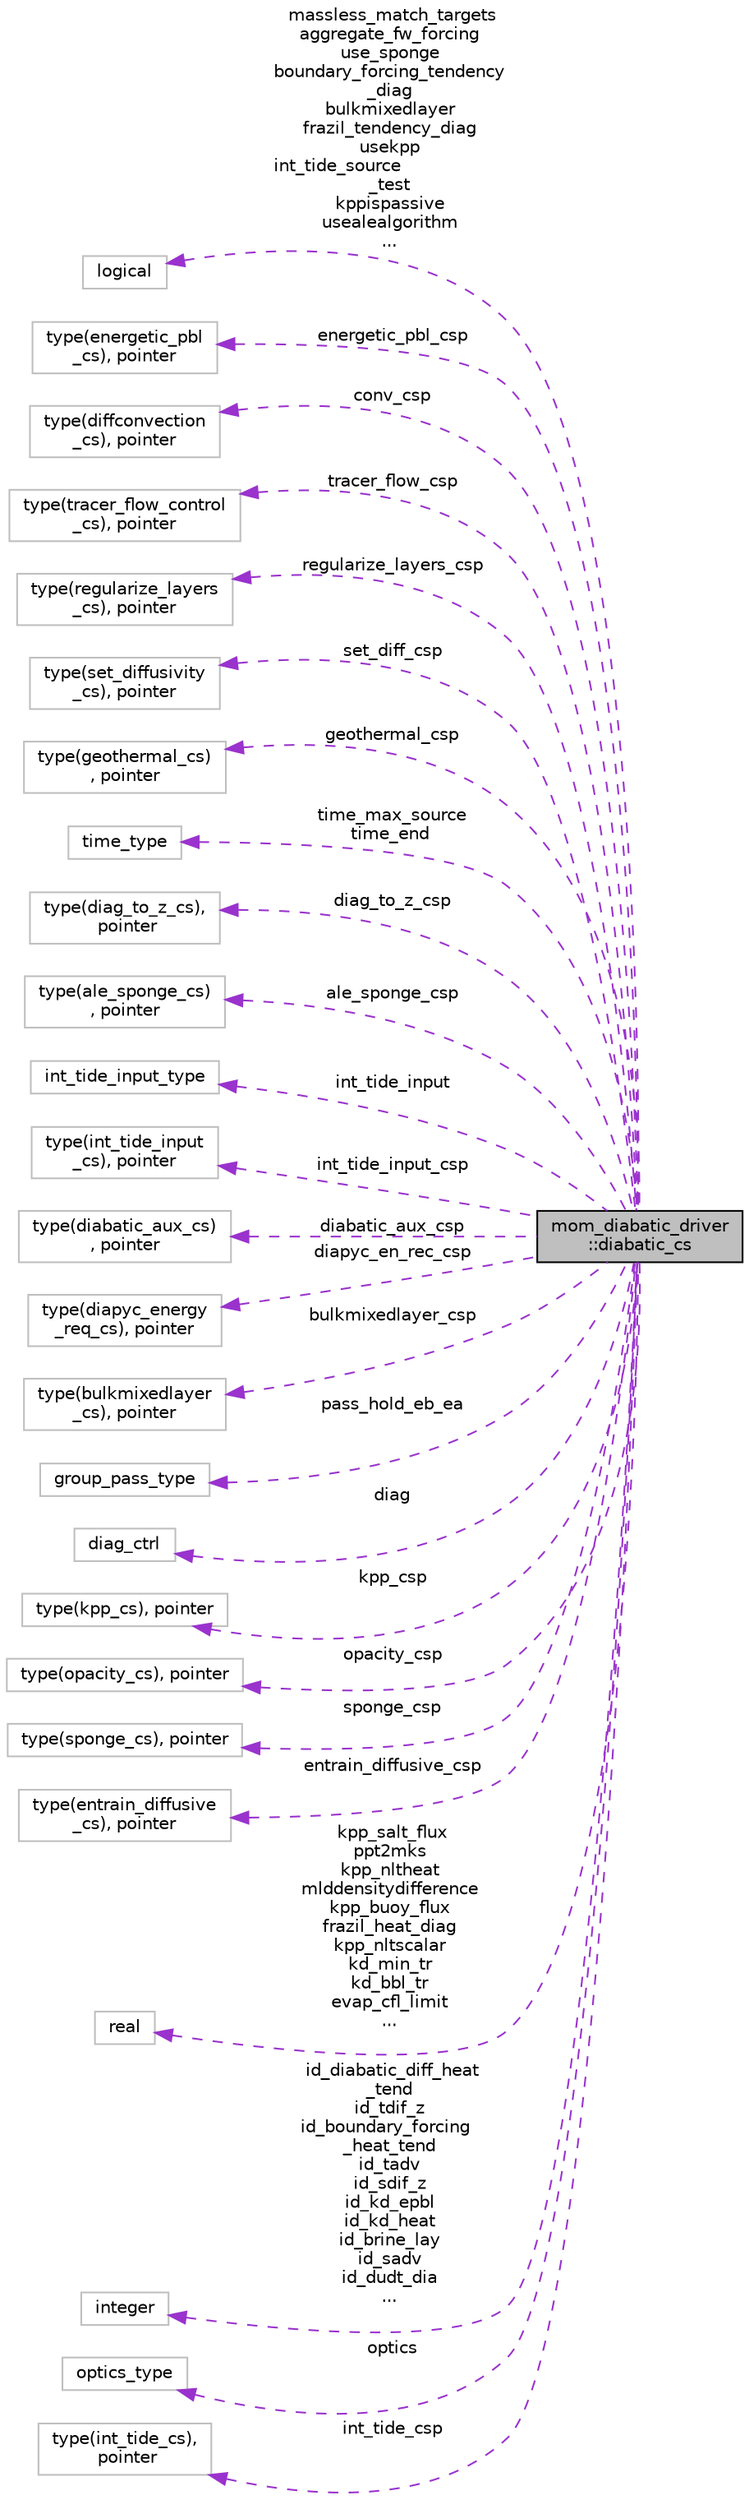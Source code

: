 digraph "mom_diabatic_driver::diabatic_cs"
{
 // INTERACTIVE_SVG=YES
  edge [fontname="Helvetica",fontsize="10",labelfontname="Helvetica",labelfontsize="10"];
  node [fontname="Helvetica",fontsize="10",shape=record];
  rankdir="LR";
  Node1 [label="mom_diabatic_driver\l::diabatic_cs",height=0.2,width=0.4,color="black", fillcolor="grey75", style="filled", fontcolor="black"];
  Node2 -> Node1 [dir="back",color="darkorchid3",fontsize="10",style="dashed",label=" massless_match_targets\naggregate_fw_forcing\nuse_sponge\nboundary_forcing_tendency\l_diag\nbulkmixedlayer\nfrazil_tendency_diag\nusekpp\nint_tide_source\l_test\nkppispassive\nusealealgorithm\n..." ,fontname="Helvetica"];
  Node2 [label="logical",height=0.2,width=0.4,color="grey75", fillcolor="white", style="filled"];
  Node3 -> Node1 [dir="back",color="darkorchid3",fontsize="10",style="dashed",label=" energetic_pbl_csp" ,fontname="Helvetica"];
  Node3 [label="type(energetic_pbl\l_cs), pointer",height=0.2,width=0.4,color="grey75", fillcolor="white", style="filled"];
  Node4 -> Node1 [dir="back",color="darkorchid3",fontsize="10",style="dashed",label=" conv_csp" ,fontname="Helvetica"];
  Node4 [label="type(diffconvection\l_cs), pointer",height=0.2,width=0.4,color="grey75", fillcolor="white", style="filled"];
  Node5 -> Node1 [dir="back",color="darkorchid3",fontsize="10",style="dashed",label=" tracer_flow_csp" ,fontname="Helvetica"];
  Node5 [label="type(tracer_flow_control\l_cs), pointer",height=0.2,width=0.4,color="grey75", fillcolor="white", style="filled"];
  Node6 -> Node1 [dir="back",color="darkorchid3",fontsize="10",style="dashed",label=" regularize_layers_csp" ,fontname="Helvetica"];
  Node6 [label="type(regularize_layers\l_cs), pointer",height=0.2,width=0.4,color="grey75", fillcolor="white", style="filled"];
  Node7 -> Node1 [dir="back",color="darkorchid3",fontsize="10",style="dashed",label=" set_diff_csp" ,fontname="Helvetica"];
  Node7 [label="type(set_diffusivity\l_cs), pointer",height=0.2,width=0.4,color="grey75", fillcolor="white", style="filled"];
  Node8 -> Node1 [dir="back",color="darkorchid3",fontsize="10",style="dashed",label=" geothermal_csp" ,fontname="Helvetica"];
  Node8 [label="type(geothermal_cs)\l, pointer",height=0.2,width=0.4,color="grey75", fillcolor="white", style="filled"];
  Node9 -> Node1 [dir="back",color="darkorchid3",fontsize="10",style="dashed",label=" time_max_source\ntime_end" ,fontname="Helvetica"];
  Node9 [label="time_type",height=0.2,width=0.4,color="grey75", fillcolor="white", style="filled"];
  Node10 -> Node1 [dir="back",color="darkorchid3",fontsize="10",style="dashed",label=" diag_to_z_csp" ,fontname="Helvetica"];
  Node10 [label="type(diag_to_z_cs),\l pointer",height=0.2,width=0.4,color="grey75", fillcolor="white", style="filled"];
  Node11 -> Node1 [dir="back",color="darkorchid3",fontsize="10",style="dashed",label=" ale_sponge_csp" ,fontname="Helvetica"];
  Node11 [label="type(ale_sponge_cs)\l, pointer",height=0.2,width=0.4,color="grey75", fillcolor="white", style="filled"];
  Node12 -> Node1 [dir="back",color="darkorchid3",fontsize="10",style="dashed",label=" int_tide_input" ,fontname="Helvetica"];
  Node12 [label="int_tide_input_type",height=0.2,width=0.4,color="grey75", fillcolor="white", style="filled"];
  Node13 -> Node1 [dir="back",color="darkorchid3",fontsize="10",style="dashed",label=" int_tide_input_csp" ,fontname="Helvetica"];
  Node13 [label="type(int_tide_input\l_cs), pointer",height=0.2,width=0.4,color="grey75", fillcolor="white", style="filled"];
  Node14 -> Node1 [dir="back",color="darkorchid3",fontsize="10",style="dashed",label=" diabatic_aux_csp" ,fontname="Helvetica"];
  Node14 [label="type(diabatic_aux_cs)\l, pointer",height=0.2,width=0.4,color="grey75", fillcolor="white", style="filled"];
  Node15 -> Node1 [dir="back",color="darkorchid3",fontsize="10",style="dashed",label=" diapyc_en_rec_csp" ,fontname="Helvetica"];
  Node15 [label="type(diapyc_energy\l_req_cs), pointer",height=0.2,width=0.4,color="grey75", fillcolor="white", style="filled"];
  Node16 -> Node1 [dir="back",color="darkorchid3",fontsize="10",style="dashed",label=" bulkmixedlayer_csp" ,fontname="Helvetica"];
  Node16 [label="type(bulkmixedlayer\l_cs), pointer",height=0.2,width=0.4,color="grey75", fillcolor="white", style="filled"];
  Node17 -> Node1 [dir="back",color="darkorchid3",fontsize="10",style="dashed",label=" pass_hold_eb_ea" ,fontname="Helvetica"];
  Node17 [label="group_pass_type",height=0.2,width=0.4,color="grey75", fillcolor="white", style="filled"];
  Node18 -> Node1 [dir="back",color="darkorchid3",fontsize="10",style="dashed",label=" diag" ,fontname="Helvetica"];
  Node18 [label="diag_ctrl",height=0.2,width=0.4,color="grey75", fillcolor="white", style="filled"];
  Node19 -> Node1 [dir="back",color="darkorchid3",fontsize="10",style="dashed",label=" kpp_csp" ,fontname="Helvetica"];
  Node19 [label="type(kpp_cs), pointer",height=0.2,width=0.4,color="grey75", fillcolor="white", style="filled"];
  Node20 -> Node1 [dir="back",color="darkorchid3",fontsize="10",style="dashed",label=" opacity_csp" ,fontname="Helvetica"];
  Node20 [label="type(opacity_cs), pointer",height=0.2,width=0.4,color="grey75", fillcolor="white", style="filled"];
  Node21 -> Node1 [dir="back",color="darkorchid3",fontsize="10",style="dashed",label=" sponge_csp" ,fontname="Helvetica"];
  Node21 [label="type(sponge_cs), pointer",height=0.2,width=0.4,color="grey75", fillcolor="white", style="filled"];
  Node22 -> Node1 [dir="back",color="darkorchid3",fontsize="10",style="dashed",label=" entrain_diffusive_csp" ,fontname="Helvetica"];
  Node22 [label="type(entrain_diffusive\l_cs), pointer",height=0.2,width=0.4,color="grey75", fillcolor="white", style="filled"];
  Node23 -> Node1 [dir="back",color="darkorchid3",fontsize="10",style="dashed",label=" kpp_salt_flux\nppt2mks\nkpp_nltheat\nmlddensitydifference\nkpp_buoy_flux\nfrazil_heat_diag\nkpp_nltscalar\nkd_min_tr\nkd_bbl_tr\nevap_cfl_limit\n..." ,fontname="Helvetica"];
  Node23 [label="real",height=0.2,width=0.4,color="grey75", fillcolor="white", style="filled"];
  Node24 -> Node1 [dir="back",color="darkorchid3",fontsize="10",style="dashed",label=" id_diabatic_diff_heat\l_tend\nid_tdif_z\nid_boundary_forcing\l_heat_tend\nid_tadv\nid_sdif_z\nid_kd_epbl\nid_kd_heat\nid_brine_lay\nid_sadv\nid_dudt_dia\n..." ,fontname="Helvetica"];
  Node24 [label="integer",height=0.2,width=0.4,color="grey75", fillcolor="white", style="filled"];
  Node25 -> Node1 [dir="back",color="darkorchid3",fontsize="10",style="dashed",label=" optics" ,fontname="Helvetica"];
  Node25 [label="optics_type",height=0.2,width=0.4,color="grey75", fillcolor="white", style="filled"];
  Node26 -> Node1 [dir="back",color="darkorchid3",fontsize="10",style="dashed",label=" int_tide_csp" ,fontname="Helvetica"];
  Node26 [label="type(int_tide_cs),\l pointer",height=0.2,width=0.4,color="grey75", fillcolor="white", style="filled"];
}
